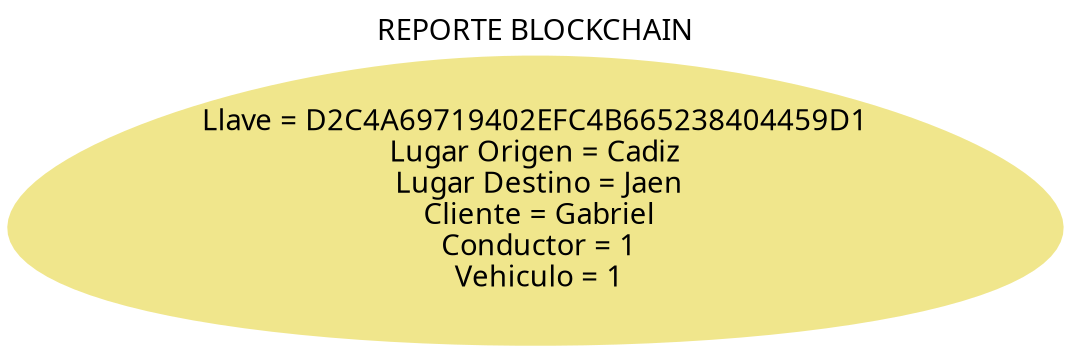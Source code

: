 digraph G {

 rankdir=LR; 
 node[shape = egg, style=filled, color = khaki, fontname = "Century Gothic"]; graph [fontname = "Century Gothic"];
labelloc = "t;"label = "REPORTE BLOCKCHAIN";
xD2C4A69719402EFC4B665238404459D1[dir=both label = "Llave = D2C4A69719402EFC4B665238404459D1\nLugar Origen = Cadiz\n Lugar Destino = Jaen\n Cliente = Gabriel\n Conductor = 1\n Vehiculo = 1"]
}